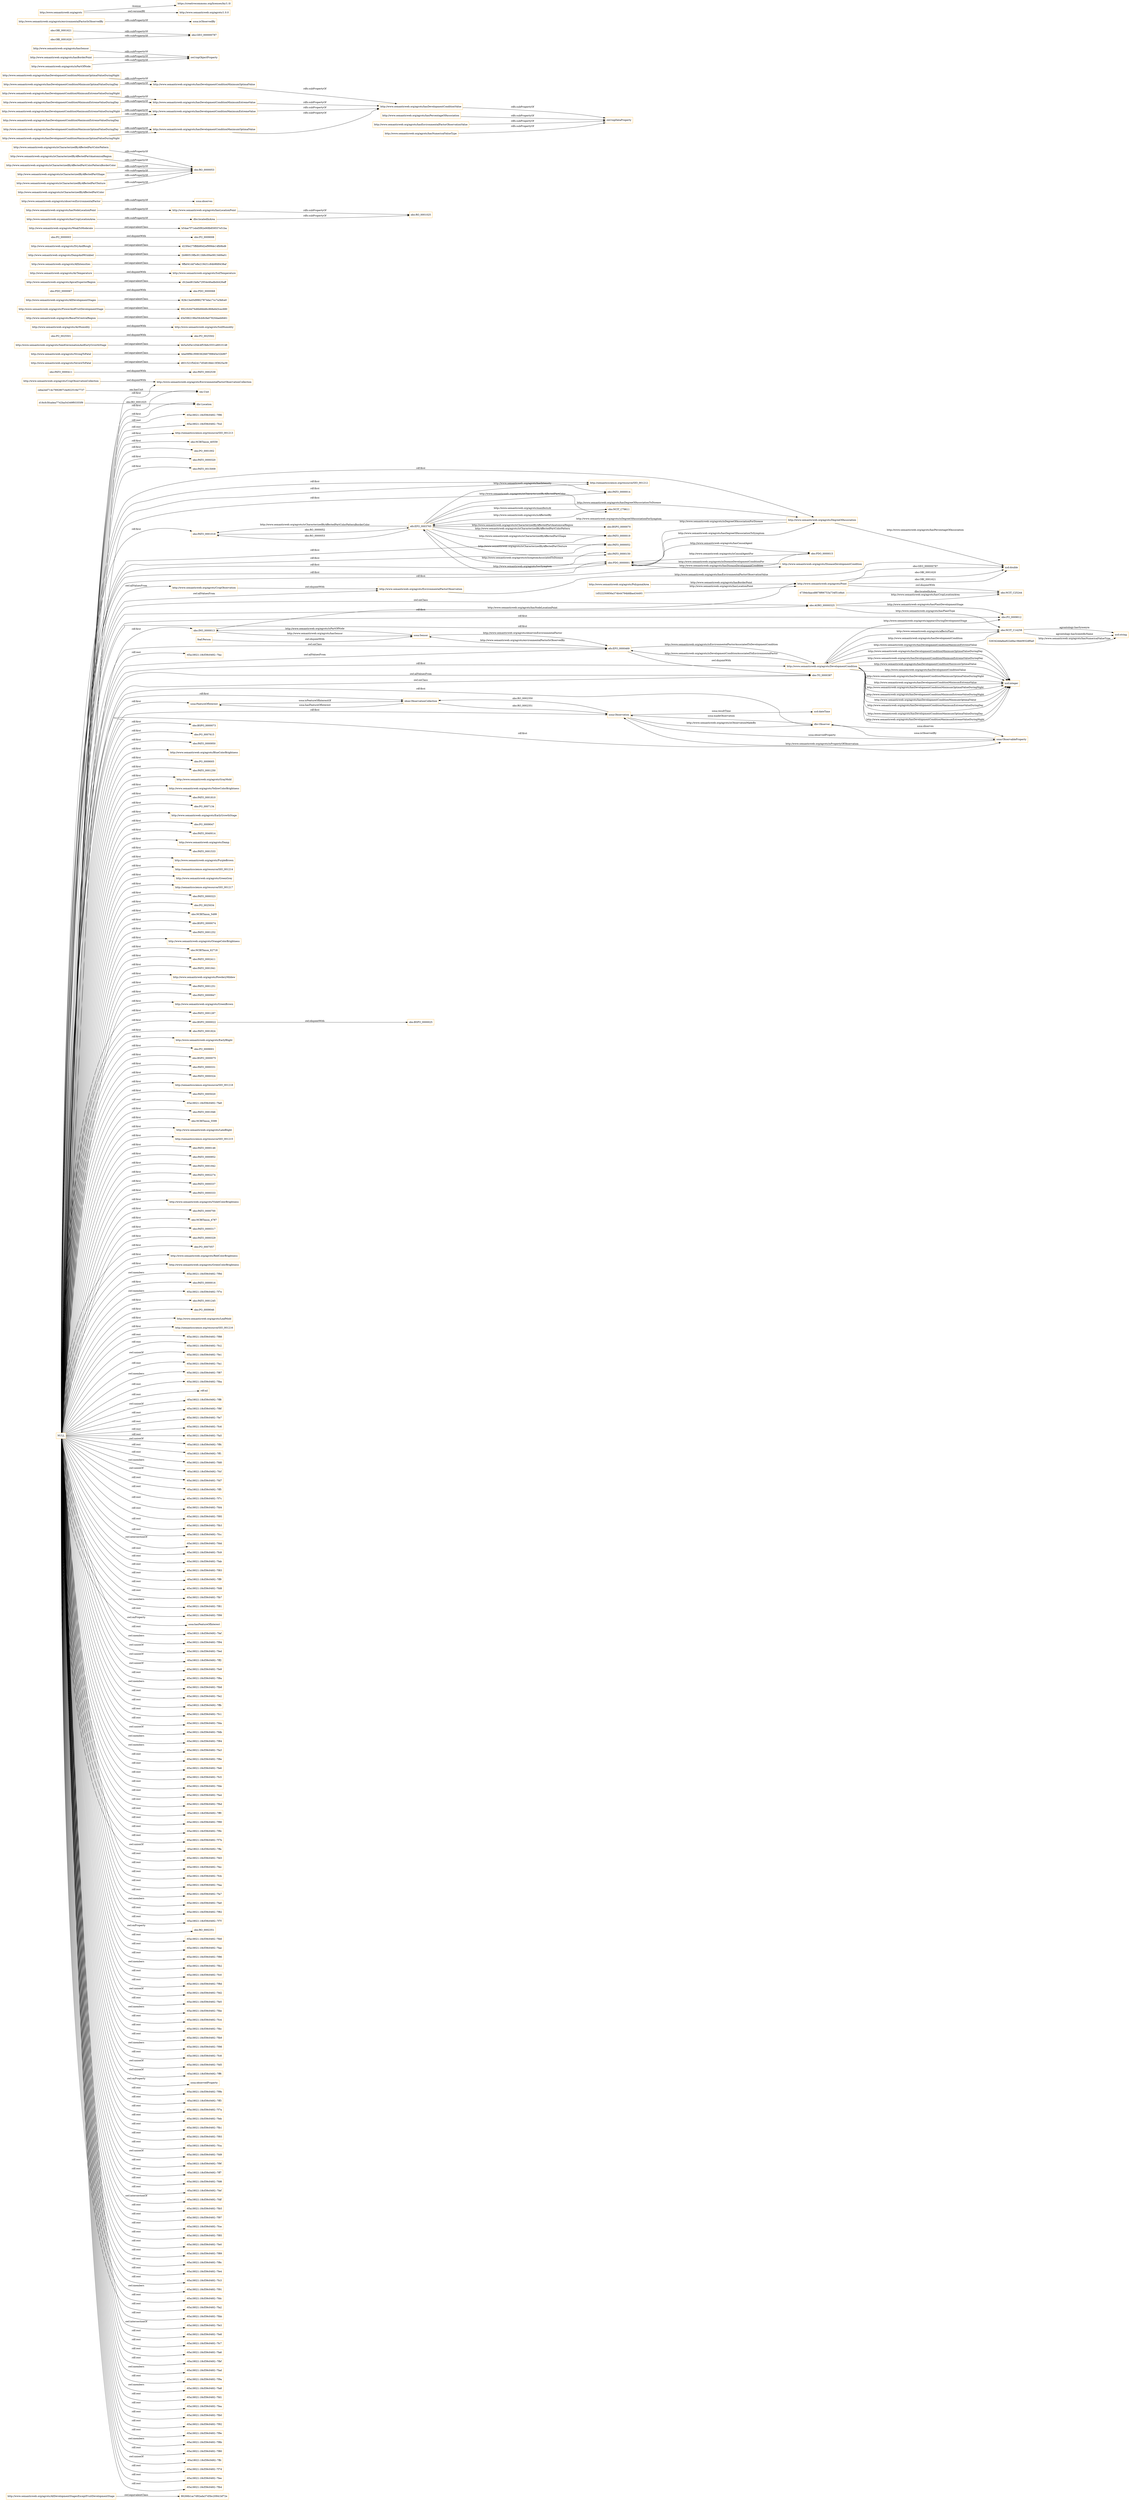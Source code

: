 digraph ar2dtool_diagram { 
rankdir=LR;
size="1501"
node [shape = rectangle, color="orange"]; "http://www.semanticweb.org/agrots/AllDevelopmentStagesExceptFruitDevelopmentStage" "http://semanticscience.org/resource/SIO_001213" "obo:NCBITaxon_40559" "obo:PO_0001002" "obo:PATO_0000320" "obo:PATO_0015009" "obo:PATO_0001018" "obo:PATO_0000411" "sosa:FeatureOfInterest" "obo:BSPO_0000073" "obo:PO_0007615" "http://semanticscience.org/resource/SIO_001212" "obo:PATO_0000950" "d831521f5d2417d54816bb13f3625a39" "http://www.semanticweb.org/agrots/BlueColorBrightness" "obo:PO_0009005" "4da09f9b1f090362fd0799845e32b997" "obo:INO_0000013" "obo:PATO_0001250" "http://www.semanticweb.org/agrots/SeedGerminationAndEarlyGrowthStage" "obo:NCIT_C79611" "obo:PO_0025501" "dbr:Observer" "http://www.semanticweb.org/agrots/GrayMold" "http://www.semanticweb.org/agrots/StrongToFatal" "obo:TO_0000387" "obo:PO_0009012" "sosa:Sensor" "86266b1ac7d92ada37d5bc20941bf72e" "obo:PATO_0000014" "http://www.semanticweb.org/agrots/YellowColorBrightness" "obo:PATO_0001810" "obo:PO_0007134" "http://www.semanticweb.org/agrots/EarlyGrowthStage" "obo:PO_0009047" "obo:NCIT_C14258" "obo:PATO_0040014" "efo:EFO_0003765" "http://www.semanticweb.org/agrots/SoilHumidity" "http://www.semanticweb.org/agrots/Damp" "obo:PATO_0001533" "http://www.semanticweb.org/agrots/PurpleBrown" "http://www.semanticweb.org/agrots/AirHumidity" "http://semanticscience.org/resource/SIO_001214" "http://www.semanticweb.org/agrots/GreenGrey" "http://semanticscience.org/resource/SIO_001217" "obo:PATO_0000323" "d3e5962196e59cb9c9a07820daeb8461" "http://www.semanticweb.org/agrots/FlowerAndFruitDevelopmentStage" "obo:PO_0025034" "obo:NCBITaxon_5499" "obo:BSPO_0000074" "992c0c6d76d6b68dd6c868e6d3cec680" "sosa:Observation" "ceba2ed714c7692807c4e922516e7737" "obo:PATO_0001252" "82fe13a45d99627874da17cc7a3bfce0" "http://www.semanticweb.org/agrots/OrangeColorBrightness" "obo:NCBITaxon_62718" "obo:PATO_0002411" "oboe:ObservationCollection" "bb5a5d5e1d3dc4f53b6c5551e6910148" "obo:PATO_0001941" "http://www.semanticweb.org/agrots/PowderyMildew" "obo:PATO_0001251" "obo:PATO_0000947" "obo:PDO_0000067" "http://www.semanticweb.org/agrots/GreenBrown" "obo:NCIT_C25244" "obo:PO_0025502" "foaf:Person" "obo:PATO_0001287" "obo:BSPO_0000022" "326342ddafea922efda19bb0932df0a0" "http://www.semanticweb.org/agrots/CropObservation" "http://www.semanticweb.org/agrots/CropObservationCollection" "obo:AGRO_00000325" "http://www.semanticweb.org/agrots/DevelopmentCondition" "http://www.semanticweb.org/agrots/ApicalSuperiorRegion" "obo:PATO_0001824" "http://www.semanticweb.org/agrots/EarlyBlight" "http://www.semanticweb.org/agrots/AllDevelopmentStages" "obo:PO_0009001" "http://www.semanticweb.org/agrots/AirTemperature" "obo:BSPO_0000075" "obo:PDO_0000015" "obo:PATO_0000331" "obo:PATO_0000019" "obo:PATO_0000324" "http://semanticscience.org/resource/SIO_001218" "obo:PATO_0005020" "http://www.semanticweb.org/agrots/EnvironmentalFactorObservationCollection" "9ffa041dd7e8e219431c84b9fd9438af" "obo:PATO_0001946" "http://www.semanticweb.org/agrots/AllIntensities" "obo:PATO_0000150" "obo:NCBITaxon_5599" "http://www.semanticweb.org/agrots/PolygonalArea" "http://www.semanticweb.org/agrots/DampAndWrinkled" "http://www.semanticweb.org/agrots/LateBlight" "obo:BSPO_0000025" "http://semanticscience.org/resource/SIO_001215" "obo:PATO_0000052" "d23f4e275ffdb80d2ef999de14fb9bd6" "obo:PATO_0000146" "obo:PATO_0000952" "obo:PO_0009008" "obo:PATO_0001942" "obo:PATO_0002274" "http://www.semanticweb.org/agrots/EnvironmentalFactorObservation" "obo:PDO_0000068" "cfc2eed61fa8a72954e46adbd4426aff" "obo:BSPO_0000070" "obo:PATO_0000337" "obo:PATO_0000333" "efo:EFO_0000469" "sosa:ObservableProperty" "http://www.semanticweb.org/agrots/VioletColorBrightness" "obo:PATO_0002539" "b54ae7f71ebd5f92e90fb859557e51ba" "http://www.semanticweb.org/agrots/SoilTemperature" "obo:PATO_0000700" "obo:NCBITaxon_4787" "obo:PATO_0000317" "obo:PATO_0000329" "http://www.semanticweb.org/agrots/DegreeOfAssociation" "obo:PO_0007057" "http://www.semanticweb.org/agrots/DiseaseDevelopmentCondition" "http://www.semanticweb.org/agrots/RedColorBrightness" "http://www.semanticweb.org/agrots/GreenColorBrightness" "1d522250856a374b44794bfdba434493" "http://www.semanticweb.org/agrots/SevereToFatal" "om:Unit" "obo:PATO_0000016" "http://www.semanticweb.org/agrots/Point" "http://www.semanticweb.org/agrots/DryAndRough" "dbr:Location" "4739dcfaacd8878f66753a734f51e8a4" "http://www.semanticweb.org/agrots/WeakToModerate" "2b980519fbc911fd6c0f4e0813469a01" "obo:PATO_0001245" "obo:PO_0009046" "http://www.semanticweb.org/agrots/LeafMold" "obo:PDO_0000001" "d18cfc5fcadea7742ba54349f93355f9" "http://www.semanticweb.org/agrots/BasalToCentralRegion" "obo:PO_0000003" "http://semanticscience.org/resource/SIO_001216" ; /*classes style*/
	"http://www.semanticweb.org/agrots/hasNodeLocationPoint" -> "http://www.semanticweb.org/agrots/hasLocationPoint" [ label = "rdfs:subPropertyOf" ];
	"http://www.semanticweb.org/agrots/AllDevelopmentStages" -> "82fe13a45d99627874da17cc7a3bfce0" [ label = "owl:equivalentClass" ];
	"http://www.semanticweb.org/agrots/observesEnvironmentalFactor" -> "sosa:observes" [ label = "rdfs:subPropertyOf" ];
	"http://www.semanticweb.org/agrots/isCharacterizedByAffectedPartColorPattern" -> "obo:RO_0000053" [ label = "rdfs:subPropertyOf" ];
	"http://www.semanticweb.org/agrots/hasDevelopmentConditionMaximumExtremeValueDuringNight" -> "http://www.semanticweb.org/agrots/hasDevelopmentConditionMaximumExtremeValue" [ label = "rdfs:subPropertyOf" ];
	"obo:BSPO_0000022" -> "obo:BSPO_0000025" [ label = "owl:disjointWith" ];
	"http://www.semanticweb.org/agrots/CropObservationCollection" -> "http://www.semanticweb.org/agrots/EnvironmentalFactorObservationCollection" [ label = "owl:disjointWith" ];
	"http://www.semanticweb.org/agrots/ApicalSuperiorRegion" -> "cfc2eed61fa8a72954e46adbd4426aff" [ label = "owl:equivalentClass" ];
	"http://www.semanticweb.org/agrots/CropObservation" -> "http://www.semanticweb.org/agrots/EnvironmentalFactorObservation" [ label = "owl:disjointWith" ];
	"http://www.semanticweb.org/agrots/hasSensor" -> "owl:topObjectProperty" [ label = "rdfs:subPropertyOf" ];
	"http://www.semanticweb.org/agrots/Point" -> "obo:NCIT_C25244" [ label = "owl:disjointWith" ];
	"http://www.semanticweb.org/agrots/hasDevelopmentConditionMinimumOptimalValueDuringNight" -> "http://www.semanticweb.org/agrots/hasDevelopmentConditionMinimumOptimalValue" [ label = "rdfs:subPropertyOf" ];
	"http://www.semanticweb.org/agrots/AllDevelopmentStagesExceptFruitDevelopmentStage" -> "86266b1ac7d92ada37d5bc20941bf72e" [ label = "owl:equivalentClass" ];
	"http://www.semanticweb.org/agrots/hasBorderPoint" -> "owl:topObjectProperty" [ label = "rdfs:subPropertyOf" ];
	"obo:OBI_0001621" -> "obo:GEO_000000787" [ label = "rdfs:subPropertyOf" ];
	"http://www.semanticweb.org/agrots/hasPercentageOfAssociation" -> "owl:topDataProperty" [ label = "rdfs:subPropertyOf" ];
	"obo:PATO_0000411" -> "obo:PATO_0002539" [ label = "owl:disjointWith" ];
	"http://www.semanticweb.org/agrots/isCharacterizedByAffectedPartAnatomicalRegion" -> "obo:RO_0000053" [ label = "rdfs:subPropertyOf" ];
	"http://www.semanticweb.org/agrots/hasDevelopmentConditionMinimumExtremeValue" -> "http://www.semanticweb.org/agrots/hasDevelopmentConditionValue" [ label = "rdfs:subPropertyOf" ];
	"http://www.semanticweb.org/agrots/hasDevelopmentConditionMinimumOptimalValue" -> "http://www.semanticweb.org/agrots/hasDevelopmentConditionValue" [ label = "rdfs:subPropertyOf" ];
	"http://www.semanticweb.org/agrots/BasalToCentralRegion" -> "d3e5962196e59cb9c9a07820daeb8461" [ label = "owl:equivalentClass" ];
	"http://www.semanticweb.org/agrots/FlowerAndFruitDevelopmentStage" -> "992c0c6d76d6b68dd6c868e6d3cec680" [ label = "owl:equivalentClass" ];
	"obo:PO_0025501" -> "obo:PO_0025502" [ label = "owl:disjointWith" ];
	"http://www.semanticweb.org/agrots/isCharacterizedByAffectedPartColorPatternBorderColor" -> "obo:RO_0000053" [ label = "rdfs:subPropertyOf" ];
	"http://www.semanticweb.org/agrots/isPartOfNode" -> "owl:topObjectProperty" [ label = "rdfs:subPropertyOf" ];
	"http://www.semanticweb.org/agrots/hasDevelopmentConditionMinimumExtremeValueDuringNight" -> "http://www.semanticweb.org/agrots/hasDevelopmentConditionMinimumExtremeValue" [ label = "rdfs:subPropertyOf" ];
	"http://www.semanticweb.org/agrots/SeedGerminationAndEarlyGrowthStage" -> "bb5a5d5e1d3dc4f53b6c5551e6910148" [ label = "owl:equivalentClass" ];
	"obo:OBI_0001620" -> "obo:GEO_000000787" [ label = "rdfs:subPropertyOf" ];
	"efo:EFO_0000469" -> "obo:TO_0000387" [ label = "owl:disjointWith" ];
	"http://www.semanticweb.org/agrots/hasDevelopmentConditionMaximumExtremeValueDuringDay" -> "http://www.semanticweb.org/agrots/hasDevelopmentConditionMaximumExtremeValue" [ label = "rdfs:subPropertyOf" ];
	"NULL" -> "http://www.semanticweb.org/agrots/YellowColorBrightness" [ label = "rdf:first" ];
	"NULL" -> "obo:PATO_0000700" [ label = "rdf:first" ];
	"NULL" -> "obo:NCBITaxon_62718" [ label = "rdf:first" ];
	"NULL" -> "obo:AGRO_00000325" [ label = "owl:onClass" ];
	"NULL" -> "obo:PO_0009001" [ label = "rdf:first" ];
	"NULL" -> "-65a18021:18cf39c0492:-7f88" [ label = "rdf:rest" ];
	"NULL" -> "obo:PO_0007057" [ label = "rdf:first" ];
	"NULL" -> "-65a18021:18cf39c0492:-7fc2" [ label = "rdf:rest" ];
	"NULL" -> "-65a18021:18cf39c0492:-7fe1" [ label = "owl:unionOf" ];
	"NULL" -> "sosa:Observation" [ label = "rdf:first" ];
	"NULL" -> "obo:PATO_0000952" [ label = "rdf:first" ];
	"NULL" -> "-65a18021:18cf39c0492:-7fa1" [ label = "rdf:rest" ];
	"NULL" -> "-65a18021:18cf39c0492:-7f87" [ label = "owl:members" ];
	"NULL" -> "-65a18021:18cf39c0492:-7fba" [ label = "rdf:rest" ];
	"NULL" -> "om:Unit" [ label = "rdf:first" ];
	"NULL" -> "rdf:nil" [ label = "rdf:rest" ];
	"NULL" -> "-65a18021:18cf39c0492:-7ff8" [ label = "owl:unionOf" ];
	"NULL" -> "dbr:Observer" [ label = "rdf:first" ];
	"NULL" -> "http://www.semanticweb.org/agrots/GreenBrown" [ label = "rdf:first" ];
	"NULL" -> "obo:PATO_0000331" [ label = "rdf:first" ];
	"NULL" -> "-65a18021:18cf39c0492:-7f8f" [ label = "rdf:rest" ];
	"NULL" -> "http://www.semanticweb.org/agrots/DegreeOfAssociation" [ label = "rdf:first" ];
	"NULL" -> "-65a18021:18cf39c0492:-7fe7" [ label = "rdf:rest" ];
	"NULL" -> "obo:PATO_0005020" [ label = "rdf:first" ];
	"NULL" -> "-65a18021:18cf39c0492:-7fc6" [ label = "rdf:rest" ];
	"NULL" -> "-65a18021:18cf39c0492:-7fa5" [ label = "rdf:rest" ];
	"NULL" -> "obo:NCBITaxon_5499" [ label = "rdf:first" ];
	"NULL" -> "obo:PATO_0001946" [ label = "rdf:first" ];
	"NULL" -> "obo:PATO_0015009" [ label = "rdf:first" ];
	"NULL" -> "sosa:ObservableProperty" [ label = "rdf:first" ];
	"NULL" -> "-65a18021:18cf39c0492:-7ff4" [ label = "owl:unionOf" ];
	"NULL" -> "http://semanticscience.org/resource/SIO_001217" [ label = "rdf:first" ];
	"NULL" -> "-65a18021:18cf39c0492:-7ff1" [ label = "rdf:rest" ];
	"NULL" -> "obo:PATO_0000317" [ label = "rdf:first" ];
	"NULL" -> "obo:BSPO_0000073" [ label = "rdf:first" ];
	"NULL" -> "-65a18021:18cf39c0492:-7fd0" [ label = "rdf:rest" ];
	"NULL" -> "obo:PATO_0001941" [ label = "rdf:first" ];
	"NULL" -> "http://semanticscience.org/resource/SIO_001212" [ label = "rdf:first" ];
	"NULL" -> "-65a18021:18cf39c0492:-7fcf" [ label = "owl:members" ];
	"NULL" -> "-65a18021:18cf39c0492:-7fd7" [ label = "owl:unionOf" ];
	"NULL" -> "sosa:FeatureOfInterest" [ label = "rdf:first" ];
	"NULL" -> "http://www.semanticweb.org/agrots/BlueColorBrightness" [ label = "rdf:first" ];
	"NULL" -> "-65a18021:18cf39c0492:-7ff5" [ label = "rdf:rest" ];
	"NULL" -> "http://www.semanticweb.org/agrots/CropObservation" [ label = "owl:allValuesFrom" ];
	"NULL" -> "-65a18021:18cf39c0492:-7f7c" [ label = "rdf:rest" ];
	"NULL" -> "-65a18021:18cf39c0492:-7fd4" [ label = "rdf:rest" ];
	"NULL" -> "-65a18021:18cf39c0492:-7f95" [ label = "rdf:rest" ];
	"NULL" -> "-65a18021:18cf39c0492:-7fb3" [ label = "rdf:rest" ];
	"NULL" -> "obo:BSPO_0000022" [ label = "rdf:first" ];
	"NULL" -> "-65a18021:18cf39c0492:-7fcc" [ label = "rdf:rest" ];
	"NULL" -> "-65a18021:18cf39c0492:-7fdd" [ label = "owl:intersectionOf" ];
	"NULL" -> "obo:PDO_0000001" [ label = "rdf:first" ];
	"NULL" -> "-65a18021:18cf39c0492:-7fc9" [ label = "rdf:rest" ];
	"NULL" -> "http://semanticscience.org/resource/SIO_001213" [ label = "rdf:first" ];
	"NULL" -> "-65a18021:18cf39c0492:-7fab" [ label = "rdf:rest" ];
	"NULL" -> "obo:NCBITaxon_5599" [ label = "rdf:first" ];
	"NULL" -> "-65a18021:18cf39c0492:-7f83" [ label = "rdf:rest" ];
	"NULL" -> "obo:PATO_0001251" [ label = "rdf:first" ];
	"NULL" -> "-65a18021:18cf39c0492:-7ff9" [ label = "rdf:rest" ];
	"NULL" -> "-65a18021:18cf39c0492:-7fd8" [ label = "rdf:rest" ];
	"NULL" -> "-65a18021:18cf39c0492:-7fb7" [ label = "rdf:rest" ];
	"NULL" -> "-65a18021:18cf39c0492:-7f81" [ label = "owl:members" ];
	"NULL" -> "-65a18021:18cf39c0492:-7f99" [ label = "rdf:rest" ];
	"NULL" -> "sosa:hasFeatureOfInterest" [ label = "owl:onProperty" ];
	"NULL" -> "-65a18021:18cf39c0492:-7faf" [ label = "rdf:rest" ];
	"NULL" -> "-65a18021:18cf39c0492:-7f94" [ label = "owl:members" ];
	"NULL" -> "-65a18021:18cf39c0492:-7fed" [ label = "owl:unionOf" ];
	"NULL" -> "-65a18021:18cf39c0492:-7ff2" [ label = "owl:unionOf" ];
	"NULL" -> "-65a18021:18cf39c0492:-7fe9" [ label = "owl:unionOf" ];
	"NULL" -> "-65a18021:18cf39c0492:-7f8a" [ label = "rdf:rest" ];
	"NULL" -> "-65a18021:18cf39c0492:-7fb8" [ label = "owl:members" ];
	"NULL" -> "-65a18021:18cf39c0492:-7fe2" [ label = "rdf:rest" ];
	"NULL" -> "obo:PO_0007134" [ label = "rdf:first" ];
	"NULL" -> "-65a18021:18cf39c0492:-7ffb" [ label = "rdf:rest" ];
	"NULL" -> "obo:PATO_0001252" [ label = "rdf:first" ];
	"NULL" -> "obo:PATO_0000052" [ label = "rdf:first" ];
	"NULL" -> "-65a18021:18cf39c0492:-7fc1" [ label = "rdf:rest" ];
	"NULL" -> "-65a18021:18cf39c0492:-7fda" [ label = "rdf:rest" ];
	"NULL" -> "-65a18021:18cf39c0492:-7fdb" [ label = "owl:unionOf" ];
	"NULL" -> "-65a18021:18cf39c0492:-7f84" [ label = "owl:members" ];
	"NULL" -> "-65a18021:18cf39c0492:-7fa3" [ label = "owl:members" ];
	"NULL" -> "-65a18021:18cf39c0492:-7f8e" [ label = "rdf:rest" ];
	"NULL" -> "-65a18021:18cf39c0492:-7fe6" [ label = "rdf:rest" ];
	"NULL" -> "obo:PATO_0001018" [ label = "rdf:first" ];
	"NULL" -> "-65a18021:18cf39c0492:-7fc5" [ label = "rdf:rest" ];
	"NULL" -> "-65a18021:18cf39c0492:-7fde" [ label = "rdf:rest" ];
	"NULL" -> "-65a18021:18cf39c0492:-7fa4" [ label = "rdf:rest" ];
	"NULL" -> "obo:AGRO_00000325" [ label = "rdf:first" ];
	"NULL" -> "-65a18021:18cf39c0492:-7fbd" [ label = "rdf:rest" ];
	"NULL" -> "http://www.semanticweb.org/agrots/LeafMold" [ label = "rdf:first" ];
	"NULL" -> "obo:PO_0009046" [ label = "rdf:first" ];
	"NULL" -> "obo:PATO_0040014" [ label = "rdf:first" ];
	"NULL" -> "obo:PATO_0000146" [ label = "rdf:first" ];
	"NULL" -> "-65a18021:18cf39c0492:-7ff0" [ label = "rdf:rest" ];
	"NULL" -> "obo:PATO_0001942" [ label = "rdf:first" ];
	"NULL" -> "obo:NCBITaxon_4787" [ label = "rdf:first" ];
	"NULL" -> "-65a18021:18cf39c0492:-7f90" [ label = "rdf:rest" ];
	"NULL" -> "oboe:ObservationCollection" [ label = "rdf:first" ];
	"NULL" -> "obo:PATO_0000324" [ label = "rdf:first" ];
	"NULL" -> "obo:PATO_0000950" [ label = "rdf:first" ];
	"NULL" -> "obo:PATO_0000019" [ label = "rdf:first" ];
	"NULL" -> "-65a18021:18cf39c0492:-7f9c" [ label = "rdf:rest" ];
	"NULL" -> "obo:INO_0000013" [ label = "rdf:first" ];
	"NULL" -> "obo:NCIT_C79611" [ label = "rdf:first" ];
	"NULL" -> "-65a18021:18cf39c0492:-7f7b" [ label = "rdf:rest" ];
	"NULL" -> "-65a18021:18cf39c0492:-7ffa" [ label = "owl:unionOf" ];
	"NULL" -> "-65a18021:18cf39c0492:-7fd3" [ label = "rdf:rest" ];
	"NULL" -> "-65a18021:18cf39c0492:-7fec" [ label = "rdf:rest" ];
	"NULL" -> "-65a18021:18cf39c0492:-7fcb" [ label = "rdf:rest" ];
	"NULL" -> "obo:PATO_0000014" [ label = "rdf:first" ];
	"NULL" -> "-65a18021:18cf39c0492:-7faa" [ label = "rdf:rest" ];
	"NULL" -> "obo:PATO_0000320" [ label = "rdf:first" ];
	"NULL" -> "-65a18021:18cf39c0492:-7fa7" [ label = "rdf:rest" ];
	"NULL" -> "-65a18021:18cf39c0492:-7fa0" [ label = "owl:members" ];
	"NULL" -> "obo:PATO_0001810" [ label = "rdf:first" ];
	"NULL" -> "-65a18021:18cf39c0492:-7f82" [ label = "rdf:rest" ];
	"NULL" -> "http://semanticscience.org/resource/SIO_001215" [ label = "rdf:first" ];
	"NULL" -> "-65a18021:18cf39c0492:-7f7f" [ label = "rdf:rest" ];
	"NULL" -> "http://www.semanticweb.org/agrots/LateBlight" [ label = "rdf:first" ];
	"NULL" -> "obo:PO_0025034" [ label = "rdf:first" ];
	"NULL" -> "obo:RO_0002351" [ label = "owl:onProperty" ];
	"NULL" -> "http://www.semanticweb.org/agrots/OrangeColorBrightness" [ label = "rdf:first" ];
	"NULL" -> "-65a18021:18cf39c0492:-7fb6" [ label = "rdf:rest" ];
	"NULL" -> "-65a18021:18cf39c0492:-7fae" [ label = "rdf:rest" ];
	"NULL" -> "-65a18021:18cf39c0492:-7f86" [ label = "rdf:rest" ];
	"NULL" -> "dbr:Location" [ label = "rdf:first" ];
	"NULL" -> "-65a18021:18cf39c0492:-7fb2" [ label = "owl:members" ];
	"NULL" -> "-65a18021:18cf39c0492:-7fc0" [ label = "rdf:rest" ];
	"NULL" -> "obo:NCBITaxon_40559" [ label = "rdf:first" ];
	"NULL" -> "http://semanticscience.org/resource/SIO_001218" [ label = "rdf:first" ];
	"NULL" -> "http://www.semanticweb.org/agrots/EnvironmentalFactorObservation" [ label = "owl:allValuesFrom" ];
	"NULL" -> "obo:NCIT_C14258" [ label = "rdf:first" ];
	"NULL" -> "obo:PDO_0000015" [ label = "rdf:first" ];
	"NULL" -> "obo:PATO_0000333" [ label = "rdf:first" ];
	"NULL" -> "obo:BSPO_0000074" [ label = "rdf:first" ];
	"NULL" -> "-65a18021:18cf39c0492:-7f8d" [ label = "rdf:rest" ];
	"NULL" -> "-65a18021:18cf39c0492:-7fd2" [ label = "owl:unionOf" ];
	"NULL" -> "-65a18021:18cf39c0492:-7fe5" [ label = "rdf:rest" ];
	"NULL" -> "-65a18021:18cf39c0492:-7fbe" [ label = "owl:members" ];
	"NULL" -> "http://www.semanticweb.org/agrots/PowderyMildew" [ label = "rdf:first" ];
	"NULL" -> "-65a18021:18cf39c0492:-7fc4" [ label = "rdf:rest" ];
	"NULL" -> "-65a18021:18cf39c0492:-7fbc" [ label = "rdf:rest" ];
	"NULL" -> "-65a18021:18cf39c0492:-7fb9" [ label = "rdf:rest" ];
	"NULL" -> "-65a18021:18cf39c0492:-7f98" [ label = "owl:members" ];
	"NULL" -> "-65a18021:18cf39c0492:-7fc8" [ label = "rdf:rest" ];
	"NULL" -> "obo:PATO_0001533" [ label = "rdf:first" ];
	"NULL" -> "-65a18021:18cf39c0492:-7fd5" [ label = "owl:unionOf" ];
	"NULL" -> "http://semanticscience.org/resource/SIO_001214" [ label = "rdf:first" ];
	"NULL" -> "obo:PATO_0001287" [ label = "rdf:first" ];
	"NULL" -> "http://www.semanticweb.org/agrots/DevelopmentCondition" [ label = "rdf:first" ];
	"NULL" -> "-65a18021:18cf39c0492:-7ff6" [ label = "owl:unionOf" ];
	"NULL" -> "obo:PATO_0000947" [ label = "rdf:first" ];
	"NULL" -> "sosa:observedProperty" [ label = "owl:onProperty" ];
	"NULL" -> "obo:PO_0009012" [ label = "rdf:first" ];
	"NULL" -> "-65a18021:18cf39c0492:-7f9b" [ label = "rdf:rest" ];
	"NULL" -> "-65a18021:18cf39c0492:-7ff3" [ label = "rdf:rest" ];
	"NULL" -> "-65a18021:18cf39c0492:-7f7a" [ label = "rdf:rest" ];
	"NULL" -> "-65a18021:18cf39c0492:-7feb" [ label = "rdf:rest" ];
	"NULL" -> "efo:EFO_0000469" [ label = "owl:onClass" ];
	"NULL" -> "efo:EFO_0000469" [ label = "owl:allValuesFrom" ];
	"NULL" -> "obo:PO_0007615" [ label = "rdf:first" ];
	"NULL" -> "-65a18021:18cf39c0492:-7fb1" [ label = "rdf:rest" ];
	"NULL" -> "-65a18021:18cf39c0492:-7f93" [ label = "rdf:rest" ];
	"NULL" -> "http://www.semanticweb.org/agrots/RedColorBrightness" [ label = "rdf:first" ];
	"NULL" -> "-65a18021:18cf39c0492:-7fca" [ label = "rdf:rest" ];
	"NULL" -> "-65a18021:18cf39c0492:-7fd9" [ label = "owl:unionOf" ];
	"NULL" -> "obo:PATO_0000337" [ label = "rdf:first" ];
	"NULL" -> "-65a18021:18cf39c0492:-7f9f" [ label = "rdf:rest" ];
	"NULL" -> "obo:PATO_0000016" [ label = "rdf:first" ];
	"NULL" -> "obo:PATO_0002411" [ label = "rdf:first" ];
	"NULL" -> "-65a18021:18cf39c0492:-7ff7" [ label = "rdf:rest" ];
	"NULL" -> "http://www.semanticweb.org/agrots/EarlyBlight" [ label = "rdf:first" ];
	"NULL" -> "-65a18021:18cf39c0492:-7fd6" [ label = "rdf:rest" ];
	"NULL" -> "-65a18021:18cf39c0492:-7fef" [ label = "rdf:rest" ];
	"NULL" -> "-65a18021:18cf39c0492:-7fdf" [ label = "owl:intersectionOf" ];
	"NULL" -> "http://www.semanticweb.org/agrots/GreenColorBrightness" [ label = "rdf:first" ];
	"NULL" -> "-65a18021:18cf39c0492:-7fb5" [ label = "rdf:rest" ];
	"NULL" -> "-65a18021:18cf39c0492:-7f97" [ label = "rdf:rest" ];
	"NULL" -> "http://www.semanticweb.org/agrots/EnvironmentalFactorObservationCollection" [ label = "rdf:first" ];
	"NULL" -> "-65a18021:18cf39c0492:-7fce" [ label = "rdf:rest" ];
	"NULL" -> "-65a18021:18cf39c0492:-7f85" [ label = "rdf:rest" ];
	"NULL" -> "-65a18021:18cf39c0492:-7fe0" [ label = "rdf:rest" ];
	"NULL" -> "obo:PATO_0002274" [ label = "rdf:first" ];
	"NULL" -> "obo:PO_0001002" [ label = "rdf:first" ];
	"NULL" -> "obo:PO_0009047" [ label = "rdf:first" ];
	"NULL" -> "http://www.semanticweb.org/agrots/GrayMold" [ label = "rdf:first" ];
	"NULL" -> "-65a18021:18cf39c0492:-7f89" [ label = "rdf:rest" ];
	"NULL" -> "-65a18021:18cf39c0492:-7f8c" [ label = "rdf:rest" ];
	"NULL" -> "-65a18021:18cf39c0492:-7fe4" [ label = "rdf:rest" ];
	"NULL" -> "obo:TO_0000387" [ label = "owl:allValuesFrom" ];
	"NULL" -> "http://www.semanticweb.org/agrots/Damp" [ label = "rdf:first" ];
	"NULL" -> "obo:PATO_0001250" [ label = "rdf:first" ];
	"NULL" -> "-65a18021:18cf39c0492:-7fc3" [ label = "rdf:rest" ];
	"NULL" -> "-65a18021:18cf39c0492:-7f91" [ label = "owl:members" ];
	"NULL" -> "-65a18021:18cf39c0492:-7fdc" [ label = "rdf:rest" ];
	"NULL" -> "-65a18021:18cf39c0492:-7fa2" [ label = "rdf:rest" ];
	"NULL" -> "obo:PATO_0000329" [ label = "rdf:first" ];
	"NULL" -> "-65a18021:18cf39c0492:-7fbb" [ label = "rdf:rest" ];
	"NULL" -> "obo:PATO_0001245" [ label = "rdf:first" ];
	"NULL" -> "obo:BSPO_0000075" [ label = "rdf:first" ];
	"NULL" -> "http://www.semanticweb.org/agrots/GreenGrey" [ label = "rdf:first" ];
	"NULL" -> "-65a18021:18cf39c0492:-7fe3" [ label = "owl:intersectionOf" ];
	"NULL" -> "-65a18021:18cf39c0492:-7fe8" [ label = "rdf:rest" ];
	"NULL" -> "-65a18021:18cf39c0492:-7fc7" [ label = "rdf:rest" ];
	"NULL" -> "obo:TO_0000387" [ label = "owl:onClass" ];
	"NULL" -> "-65a18021:18cf39c0492:-7fa6" [ label = "rdf:rest" ];
	"NULL" -> "-65a18021:18cf39c0492:-7fbf" [ label = "rdf:rest" ];
	"NULL" -> "http://www.semanticweb.org/agrots/VioletColorBrightness" [ label = "rdf:first" ];
	"NULL" -> "http://semanticscience.org/resource/SIO_001216" [ label = "rdf:first" ];
	"NULL" -> "-65a18021:18cf39c0492:-7fad" [ label = "owl:members" ];
	"NULL" -> "-65a18021:18cf39c0492:-7f9a" [ label = "rdf:rest" ];
	"NULL" -> "-65a18021:18cf39c0492:-7fa8" [ label = "owl:members" ];
	"NULL" -> "-65a18021:18cf39c0492:-7fd1" [ label = "rdf:rest" ];
	"NULL" -> "-65a18021:18cf39c0492:-7fea" [ label = "rdf:rest" ];
	"NULL" -> "-65a18021:18cf39c0492:-7fb0" [ label = "rdf:rest" ];
	"NULL" -> "-65a18021:18cf39c0492:-7f92" [ label = "rdf:rest" ];
	"NULL" -> "obo:PATO_0000150" [ label = "rdf:first" ];
	"NULL" -> "-65a18021:18cf39c0492:-7f9e" [ label = "rdf:rest" ];
	"NULL" -> "-65a18021:18cf39c0492:-7f8b" [ label = "owl:members" ];
	"NULL" -> "-65a18021:18cf39c0492:-7f80" [ label = "rdf:rest" ];
	"NULL" -> "-65a18021:18cf39c0492:-7ffc" [ label = "owl:unionOf" ];
	"NULL" -> "-65a18021:18cf39c0492:-7f7d" [ label = "rdf:rest" ];
	"NULL" -> "-65a18021:18cf39c0492:-7fee" [ label = "rdf:rest" ];
	"NULL" -> "http://www.semanticweb.org/agrots/EarlyGrowthStage" [ label = "rdf:first" ];
	"NULL" -> "-65a18021:18cf39c0492:-7fb4" [ label = "rdf:rest" ];
	"NULL" -> "-65a18021:18cf39c0492:-7f96" [ label = "rdf:rest" ];
	"NULL" -> "-65a18021:18cf39c0492:-7fcd" [ label = "rdf:rest" ];
	"NULL" -> "-65a18021:18cf39c0492:-7fac" [ label = "rdf:rest" ];
	"NULL" -> "obo:PATO_0001824" [ label = "rdf:first" ];
	"NULL" -> "obo:PO_0009005" [ label = "rdf:first" ];
	"NULL" -> "-65a18021:18cf39c0492:-7fa9" [ label = "rdf:rest" ];
	"NULL" -> "http://www.semanticweb.org/agrots/PurpleBrown" [ label = "rdf:first" ];
	"NULL" -> "obo:PATO_0000323" [ label = "rdf:first" ];
	"NULL" -> "-65a18021:18cf39c0492:-7f9d" [ label = "owl:members" ];
	"NULL" -> "-65a18021:18cf39c0492:-7f7e" [ label = "owl:members" ];
	"http://www.semanticweb.org/agrots/hasDevelopmentConditionMinimumExtremeValueDuringDay" -> "http://www.semanticweb.org/agrots/hasDevelopmentConditionMinimumExtremeValue" [ label = "rdfs:subPropertyOf" ];
	"http://www.semanticweb.org/agrots/isCharacterizedByAffectedPartShape" -> "obo:RO_0000053" [ label = "rdfs:subPropertyOf" ];
	"http://www.semanticweb.org/agrots/AirTemperature" -> "http://www.semanticweb.org/agrots/SoilTemperature" [ label = "owl:disjointWith" ];
	"http://www.semanticweb.org/agrots/hasEnvironmentalFactorObservationValue" -> "owl:topDataProperty" [ label = "rdfs:subPropertyOf" ];
	"http://www.semanticweb.org/agrots/hasDevelopmentConditionValue" -> "owl:topDataProperty" [ label = "rdfs:subPropertyOf" ];
	"http://www.semanticweb.org/agrots/SevereToFatal" -> "d831521f5d2417d54816bb13f3625a39" [ label = "owl:equivalentClass" ];
	"http://www.semanticweb.org/agrots/environmentalFactorIsObservedBy" -> "sosa:isObservedBy" [ label = "rdfs:subPropertyOf" ];
	"http://www.semanticweb.org/agrots/hasCropLocationArea" -> "dbo:locatedInArea" [ label = "rdfs:subPropertyOf" ];
	"http://www.semanticweb.org/agrots/StrongToFatal" -> "4da09f9b1f090362fd0799845e32b997" [ label = "owl:equivalentClass" ];
	"http://www.semanticweb.org/agrots/hasLocationPoint" -> "obo:RO_0001025" [ label = "rdfs:subPropertyOf" ];
	"http://www.semanticweb.org/agrots/AirHumidity" -> "http://www.semanticweb.org/agrots/SoilHumidity" [ label = "owl:disjointWith" ];
	"http://www.semanticweb.org/agrots/isCharacterizedByAffectedPartTexture" -> "obo:RO_0000053" [ label = "rdfs:subPropertyOf" ];
	"http://www.semanticweb.org/agrots/AllIntensities" -> "9ffa041dd7e8e219431c84b9fd9438af" [ label = "owl:equivalentClass" ];
	"obo:PO_0000003" -> "obo:PO_0009008" [ label = "owl:disjointWith" ];
	"http://www.semanticweb.org/agrots/hasDevelopmentConditionMaximumOptimalValueDuringNight" -> "http://www.semanticweb.org/agrots/hasDevelopmentConditionMaximumOptimalValue" [ label = "rdfs:subPropertyOf" ];
	"http://www.semanticweb.org/agrots/WeakToModerate" -> "b54ae7f71ebd5f92e90fb859557e51ba" [ label = "owl:equivalentClass" ];
	"obo:PDO_0000067" -> "obo:PDO_0000068" [ label = "owl:disjointWith" ];
	"http://www.semanticweb.org/agrots/isCharacterizedByAffectedPartColor" -> "obo:RO_0000053" [ label = "rdfs:subPropertyOf" ];
	"dbo:locatedInArea" -> "obo:RO_0001025" [ label = "rdfs:subPropertyOf" ];
	"http://www.semanticweb.org/agrots/hasDevelopmentConditionMaximumOptimalValueDuringDay" -> "http://www.semanticweb.org/agrots/hasDevelopmentConditionMaximumOptimalValue" [ label = "rdfs:subPropertyOf" ];
	"http://www.semanticweb.org/agrots/hasNumericalValueType" -> "owl:topDataProperty" [ label = "rdfs:subPropertyOf" ];
	"http://www.semanticweb.org/agrots/DryAndRough" -> "d23f4e275ffdb80d2ef999de14fb9bd6" [ label = "owl:equivalentClass" ];
	"http://www.semanticweb.org/agrots/DampAndWrinkled" -> "2b980519fbc911fd6c0f4e0813469a01" [ label = "owl:equivalentClass" ];
	"http://www.semanticweb.org/agrots" -> "https://creativecommons.org/licenses/by/1.0/" [ label = ":license" ];
	"http://www.semanticweb.org/agrots" -> "http://www.semanticweb.org/agrots/1.0.0" [ label = "owl:versionIRI" ];
	"http://www.semanticweb.org/agrots/hasDevelopmentConditionMaximumExtremeValue" -> "http://www.semanticweb.org/agrots/hasDevelopmentConditionValue" [ label = "rdfs:subPropertyOf" ];
	"http://www.semanticweb.org/agrots/hasDevelopmentConditionMinimumOptimalValueDuringDay" -> "http://www.semanticweb.org/agrots/hasDevelopmentConditionMinimumOptimalValue" [ label = "rdfs:subPropertyOf" ];
	"foaf:Person" -> "sosa:Sensor" [ label = "owl:disjointWith" ];
	"http://www.semanticweb.org/agrots/hasDevelopmentConditionMaximumOptimalValue" -> "http://www.semanticweb.org/agrots/hasDevelopmentConditionValue" [ label = "rdfs:subPropertyOf" ];
	"obo:INO_0000013" -> "http://www.semanticweb.org/agrots/Point" [ label = "http://www.semanticweb.org/agrots/hasNodeLocationPoint" ];
	"obo:PDO_0000001" -> "obo:PDO_0000015" [ label = "http://www.semanticweb.org/agrots/hasCausalAgent" ];
	"efo:EFO_0003765" -> "obo:PATO_0000052" [ label = "http://www.semanticweb.org/agrots/isCharacterizedByAffectedPartShape" ];
	"http://www.semanticweb.org/agrots/DevelopmentCondition" -> "xsd:integer" [ label = "http://www.semanticweb.org/agrots/hasDevelopmentConditionMinimumOptimalValueDuringDay" ];
	"http://www.semanticweb.org/agrots/DevelopmentCondition" -> "obo:PO_0009012" [ label = "http://www.semanticweb.org/agrots/appearsDuringDevelopmentStage" ];
	"sosa:FeatureOfInterest" -> "oboe:ObservationCollection" [ label = "sosa:isFeatureOfInterestOf" ];
	"obo:PDO_0000015" -> "obo:PDO_0000001" [ label = "http://www.semanticweb.org/agrots/isCausalAgentFor" ];
	"http://www.semanticweb.org/agrots/DevelopmentCondition" -> "xsd:integer" [ label = "http://www.semanticweb.org/agrots/hasDevelopmentConditionMinimumExtremeValueDuringDay" ];
	"http://www.semanticweb.org/agrots/Point" -> "xsd:double" [ label = "obo:OBI_0001620" ];
	"http://www.semanticweb.org/agrots/Point" -> "xsd:double" [ label = "obo:OBI_0001621" ];
	"4739dcfaacd8878f66753a734f51e8a4" -> "obo:NCIT_C25244" [ label = "dbo:locatedInArea" ];
	"obo:NCIT_C14258" -> "xsd:string" [ label = "agrontology:hasSynonym" ];
	"http://www.semanticweb.org/agrots/DevelopmentCondition" -> "xsd:integer" [ label = "http://www.semanticweb.org/agrots/hasDevelopmentConditionMaximumOptimalValue" ];
	"http://www.semanticweb.org/agrots/DevelopmentCondition" -> "xsd:integer" [ label = "http://www.semanticweb.org/agrots/hasDevelopmentConditionValue" ];
	"efo:EFO_0000469" -> "sosa:Sensor" [ label = "http://www.semanticweb.org/agrots/environmentalFactorIsObservedBy" ];
	"dbr:Observer" -> "sosa:ObservableProperty" [ label = "sosa:observes" ];
	"http://www.semanticweb.org/agrots/DevelopmentCondition" -> "xsd:integer" [ label = "http://www.semanticweb.org/agrots/hasDevelopmentConditionMaximumOptimalValueDuringNight" ];
	"sosa:Sensor" -> "efo:EFO_0000469" [ label = "http://www.semanticweb.org/agrots/observesEnvironmentalFactor" ];
	"http://www.semanticweb.org/agrots/DevelopmentCondition" -> "xsd:integer" [ label = "http://www.semanticweb.org/agrots/hasDevelopmentConditionMinimumExtremeValue" ];
	"1d522250856a374b44794bfdba434493" -> "http://www.semanticweb.org/agrots/Point" [ label = "http://www.semanticweb.org/agrots/hasLocationPoint" ];
	"http://www.semanticweb.org/agrots/Point" -> "xsd:double" [ label = "obo:GEO_000000787" ];
	"d18cfc5fcadea7742ba54349f93355f9" -> "dbr:Location" [ label = "obo:RO_0001025" ];
	"http://www.semanticweb.org/agrots/DevelopmentCondition" -> "efo:EFO_0000469" [ label = "http://www.semanticweb.org/agrots/isDevelopmentConditionAssociatedToEnvironmentalFactor" ];
	"obo:PDO_0000001" -> "http://www.semanticweb.org/agrots/DegreeOfAssociation" [ label = "http://www.semanticweb.org/agrots/hasDegreeOfAssociationToSymptom" ];
	"obo:NCIT_C14258" -> "xsd:string" [ label = "agrontology:hasScientificName" ];
	"oboe:ObservationCollection" -> "sosa:Observation" [ label = "obo:RO_0002351" ];
	"sosa:Observation" -> "oboe:ObservationCollection" [ label = "obo:RO_0002350" ];
	"obo:PATO_0001018" -> "efo:EFO_0003765" [ label = "obo:RO_0000052" ];
	"http://www.semanticweb.org/agrots/DiseaseDevelopmentCondition" -> "obo:PDO_0000001" [ label = "http://www.semanticweb.org/agrots/isDiseaseDevelopmentConditionFor" ];
	"efo:EFO_0003765" -> "obo:PATO_0001018" [ label = "obo:RO_0000053" ];
	"http://www.semanticweb.org/agrots/DegreeOfAssociation" -> "efo:EFO_0003765" [ label = "http://www.semanticweb.org/agrots/isDegreeOfAssociationForSymptom" ];
	"ceba2ed714c7692807c4e922516e7737" -> "om:Unit" [ label = "om:hasUnit" ];
	"efo:EFO_0003765" -> "obo:BSPO_0000070" [ label = "http://www.semanticweb.org/agrots/isCharacterizedByAffectedPartAnatomicalRegion" ];
	"http://www.semanticweb.org/agrots/DegreeOfAssociation" -> "obo:PDO_0000001" [ label = "http://www.semanticweb.org/agrots/isDegreeOfAssociationForDisease" ];
	"sosa:Observation" -> "sosa:ObservableProperty" [ label = "sosa:observedProperty" ];
	"http://www.semanticweb.org/agrots/DevelopmentCondition" -> "xsd:integer" [ label = "http://www.semanticweb.org/agrots/hasDevelopmentConditionMinimumOptimalValueDuringNight" ];
	"http://www.semanticweb.org/agrots/DevelopmentCondition" -> "xsd:integer" [ label = "http://www.semanticweb.org/agrots/hasDevelopmentConditionMinimumExtremeValueDuringNight" ];
	"http://www.semanticweb.org/agrots/DevelopmentCondition" -> "obo:NCIT_C14258" [ label = "http://www.semanticweb.org/agrots/affectsPlant" ];
	"obo:AGRO_00000325" -> "obo:NCIT_C14258" [ label = "http://www.semanticweb.org/agrots/hasPlantType" ];
	"sosa:Observation" -> "dbr:Observer" [ label = "http://www.semanticweb.org/agrots/isObservationMadeBy" ];
	"http://www.semanticweb.org/agrots/DevelopmentCondition" -> "xsd:integer" [ label = "http://www.semanticweb.org/agrots/hasDevelopmentConditionMinimumOptimalValue" ];
	"obo:AGRO_00000325" -> "obo:PO_0009012" [ label = "http://www.semanticweb.org/agrots/hasPlantDevelopmentStage" ];
	"http://www.semanticweb.org/agrots/DevelopmentCondition" -> "xsd:integer" [ label = "http://www.semanticweb.org/agrots/hasDevelopmentConditionMaximumExtremeValueDuringDay" ];
	"efo:EFO_0003765" -> "obo:PATO_0000014" [ label = "http://www.semanticweb.org/agrots/isCharacterizedByAffectedPartColor" ];
	"http://www.semanticweb.org/agrots/DevelopmentCondition" -> "xsd:integer" [ label = "http://www.semanticweb.org/agrots/hasDevelopmentConditionMaximumOptimalValueDuringDay" ];
	"efo:EFO_0003765" -> "obo:PDO_0000001" [ label = "http://www.semanticweb.org/agrots/isSymptomAssociatedToDisease" ];
	"efo:EFO_0003765" -> "obo:PATO_0000019" [ label = "http://www.semanticweb.org/agrots/isCharacterizedByAffectedPartColorPattern" ];
	"obo:PDO_0000001" -> "http://www.semanticweb.org/agrots/DiseaseDevelopmentCondition" [ label = "http://www.semanticweb.org/agrots/hasDiseaseDevelopmentCondition" ];
	"http://www.semanticweb.org/agrots/DegreeOfAssociation" -> "xsd:double" [ label = "http://www.semanticweb.org/agrots/hasPercentageOfAssociation" ];
	"http://www.semanticweb.org/agrots/DevelopmentCondition" -> "xsd:integer" [ label = "http://www.semanticweb.org/agrots/hasDevelopmentConditionMaximumExtremeValueDuringNight" ];
	"sosa:ObservableProperty" -> "dbr:Observer" [ label = "sosa:isObservedBy" ];
	"efo:EFO_0003765" -> "http://www.semanticweb.org/agrots/DegreeOfAssociation" [ label = "http://www.semanticweb.org/agrots/hasDegreeOfAssociationToDisease" ];
	"obo:PDO_0000001" -> "efo:EFO_0003765" [ label = "http://www.semanticweb.org/agrots/hasSymptom" ];
	"efo:EFO_0003765" -> "obo:PATO_0001018" [ label = "http://www.semanticweb.org/agrots/isCharacterizedByAffectedPartColorPatternBorderColor" ];
	"http://www.semanticweb.org/agrots/DevelopmentCondition" -> "xsd:integer" [ label = "http://www.semanticweb.org/agrots/hasDevelopmentConditionMaximumExtremeValue" ];
	"sosa:Sensor" -> "obo:INO_0000013" [ label = "http://www.semanticweb.org/agrots/isPartOfNode" ];
	"efo:EFO_0000469" -> "http://www.semanticweb.org/agrots/DevelopmentCondition" [ label = "http://www.semanticweb.org/agrots/isEnvironmentalFactorAssociatedToDevelopmentCondition" ];
	"http://www.semanticweb.org/agrots/PolygonalArea" -> "http://www.semanticweb.org/agrots/Point" [ label = "http://www.semanticweb.org/agrots/hasBorderPoint" ];
	"obo:INO_0000013" -> "sosa:Sensor" [ label = "http://www.semanticweb.org/agrots/hasSensor" ];
	"efo:EFO_0003765" -> "obo:PATO_0000150" [ label = "http://www.semanticweb.org/agrots/isCharacterizedByAffectedPartTexture" ];
	"326342ddafea922efda19bb0932df0a0" -> "xsd:string" [ label = "http://www.semanticweb.org/agrots/hasNumericalValueType" ];
	"dbr:Observer" -> "sosa:Observation" [ label = "sosa:madeObservation" ];
	"http://www.semanticweb.org/agrots/EnvironmentalFactorObservation" -> "xsd:double" [ label = "http://www.semanticweb.org/agrots/hasEnvironmentalFactorObservationValue" ];
	"efo:EFO_0003765" -> "obo:NCIT_C79611" [ label = "http://www.semanticweb.org/agrots/manifestsAt" ];
	"obo:AGRO_00000325" -> "obo:NCIT_C25244" [ label = "http://www.semanticweb.org/agrots/hasCropLocationArea" ];
	"sosa:ObservableProperty" -> "sosa:Observation" [ label = "http://www.semanticweb.org/agrots/isPropertyOfObservation" ];
	"obo:NCIT_C79611" -> "efo:EFO_0003765" [ label = "http://www.semanticweb.org/agrots/isAffectedBy" ];
	"efo:EFO_0003765" -> "http://semanticscience.org/resource/SIO_001212" [ label = "http://www.semanticweb.org/agrots/hasIntensity" ];
	"sosa:Observation" -> "xsd:dateTime" [ label = "sosa:resultTime" ];
	"oboe:ObservationCollection" -> "sosa:FeatureOfInterest" [ label = "sosa:hasFeatureOfInterest" ];
	"obo:NCIT_C14258" -> "http://www.semanticweb.org/agrots/DevelopmentCondition" [ label = "http://www.semanticweb.org/agrots/hasDevelopmentCondition" ];

}
